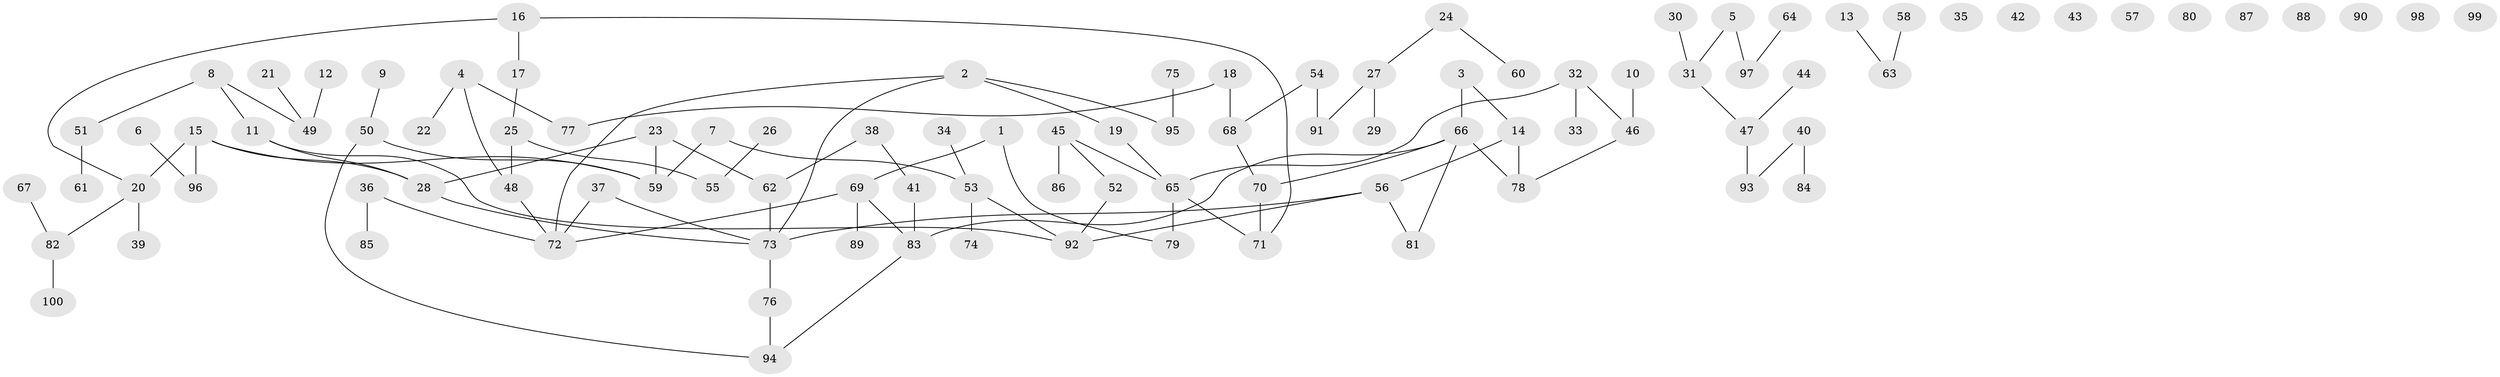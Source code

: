 // coarse degree distribution, {2: 0.3, 4: 0.1, 1: 0.23333333333333334, 0: 0.16666666666666666, 3: 0.11666666666666667, 6: 0.06666666666666667, 5: 0.016666666666666666}
// Generated by graph-tools (version 1.1) at 2025/43/03/04/25 21:43:22]
// undirected, 100 vertices, 105 edges
graph export_dot {
graph [start="1"]
  node [color=gray90,style=filled];
  1;
  2;
  3;
  4;
  5;
  6;
  7;
  8;
  9;
  10;
  11;
  12;
  13;
  14;
  15;
  16;
  17;
  18;
  19;
  20;
  21;
  22;
  23;
  24;
  25;
  26;
  27;
  28;
  29;
  30;
  31;
  32;
  33;
  34;
  35;
  36;
  37;
  38;
  39;
  40;
  41;
  42;
  43;
  44;
  45;
  46;
  47;
  48;
  49;
  50;
  51;
  52;
  53;
  54;
  55;
  56;
  57;
  58;
  59;
  60;
  61;
  62;
  63;
  64;
  65;
  66;
  67;
  68;
  69;
  70;
  71;
  72;
  73;
  74;
  75;
  76;
  77;
  78;
  79;
  80;
  81;
  82;
  83;
  84;
  85;
  86;
  87;
  88;
  89;
  90;
  91;
  92;
  93;
  94;
  95;
  96;
  97;
  98;
  99;
  100;
  1 -- 69;
  1 -- 79;
  2 -- 19;
  2 -- 72;
  2 -- 73;
  2 -- 95;
  3 -- 14;
  3 -- 66;
  4 -- 22;
  4 -- 48;
  4 -- 77;
  5 -- 31;
  5 -- 97;
  6 -- 96;
  7 -- 53;
  7 -- 59;
  8 -- 11;
  8 -- 49;
  8 -- 51;
  9 -- 50;
  10 -- 46;
  11 -- 28;
  11 -- 92;
  12 -- 49;
  13 -- 63;
  14 -- 56;
  14 -- 78;
  15 -- 20;
  15 -- 28;
  15 -- 59;
  15 -- 96;
  16 -- 17;
  16 -- 20;
  16 -- 71;
  17 -- 25;
  18 -- 68;
  18 -- 77;
  19 -- 65;
  20 -- 39;
  20 -- 82;
  21 -- 49;
  23 -- 28;
  23 -- 59;
  23 -- 62;
  24 -- 27;
  24 -- 60;
  25 -- 48;
  25 -- 55;
  26 -- 55;
  27 -- 29;
  27 -- 91;
  28 -- 73;
  30 -- 31;
  31 -- 47;
  32 -- 33;
  32 -- 46;
  32 -- 65;
  34 -- 53;
  36 -- 72;
  36 -- 85;
  37 -- 72;
  37 -- 73;
  38 -- 41;
  38 -- 62;
  40 -- 84;
  40 -- 93;
  41 -- 83;
  44 -- 47;
  45 -- 52;
  45 -- 65;
  45 -- 86;
  46 -- 78;
  47 -- 93;
  48 -- 72;
  50 -- 59;
  50 -- 94;
  51 -- 61;
  52 -- 92;
  53 -- 74;
  53 -- 92;
  54 -- 68;
  54 -- 91;
  56 -- 73;
  56 -- 81;
  56 -- 92;
  58 -- 63;
  62 -- 73;
  64 -- 97;
  65 -- 71;
  65 -- 79;
  66 -- 70;
  66 -- 78;
  66 -- 81;
  66 -- 83;
  67 -- 82;
  68 -- 70;
  69 -- 72;
  69 -- 83;
  69 -- 89;
  70 -- 71;
  73 -- 76;
  75 -- 95;
  76 -- 94;
  82 -- 100;
  83 -- 94;
}
